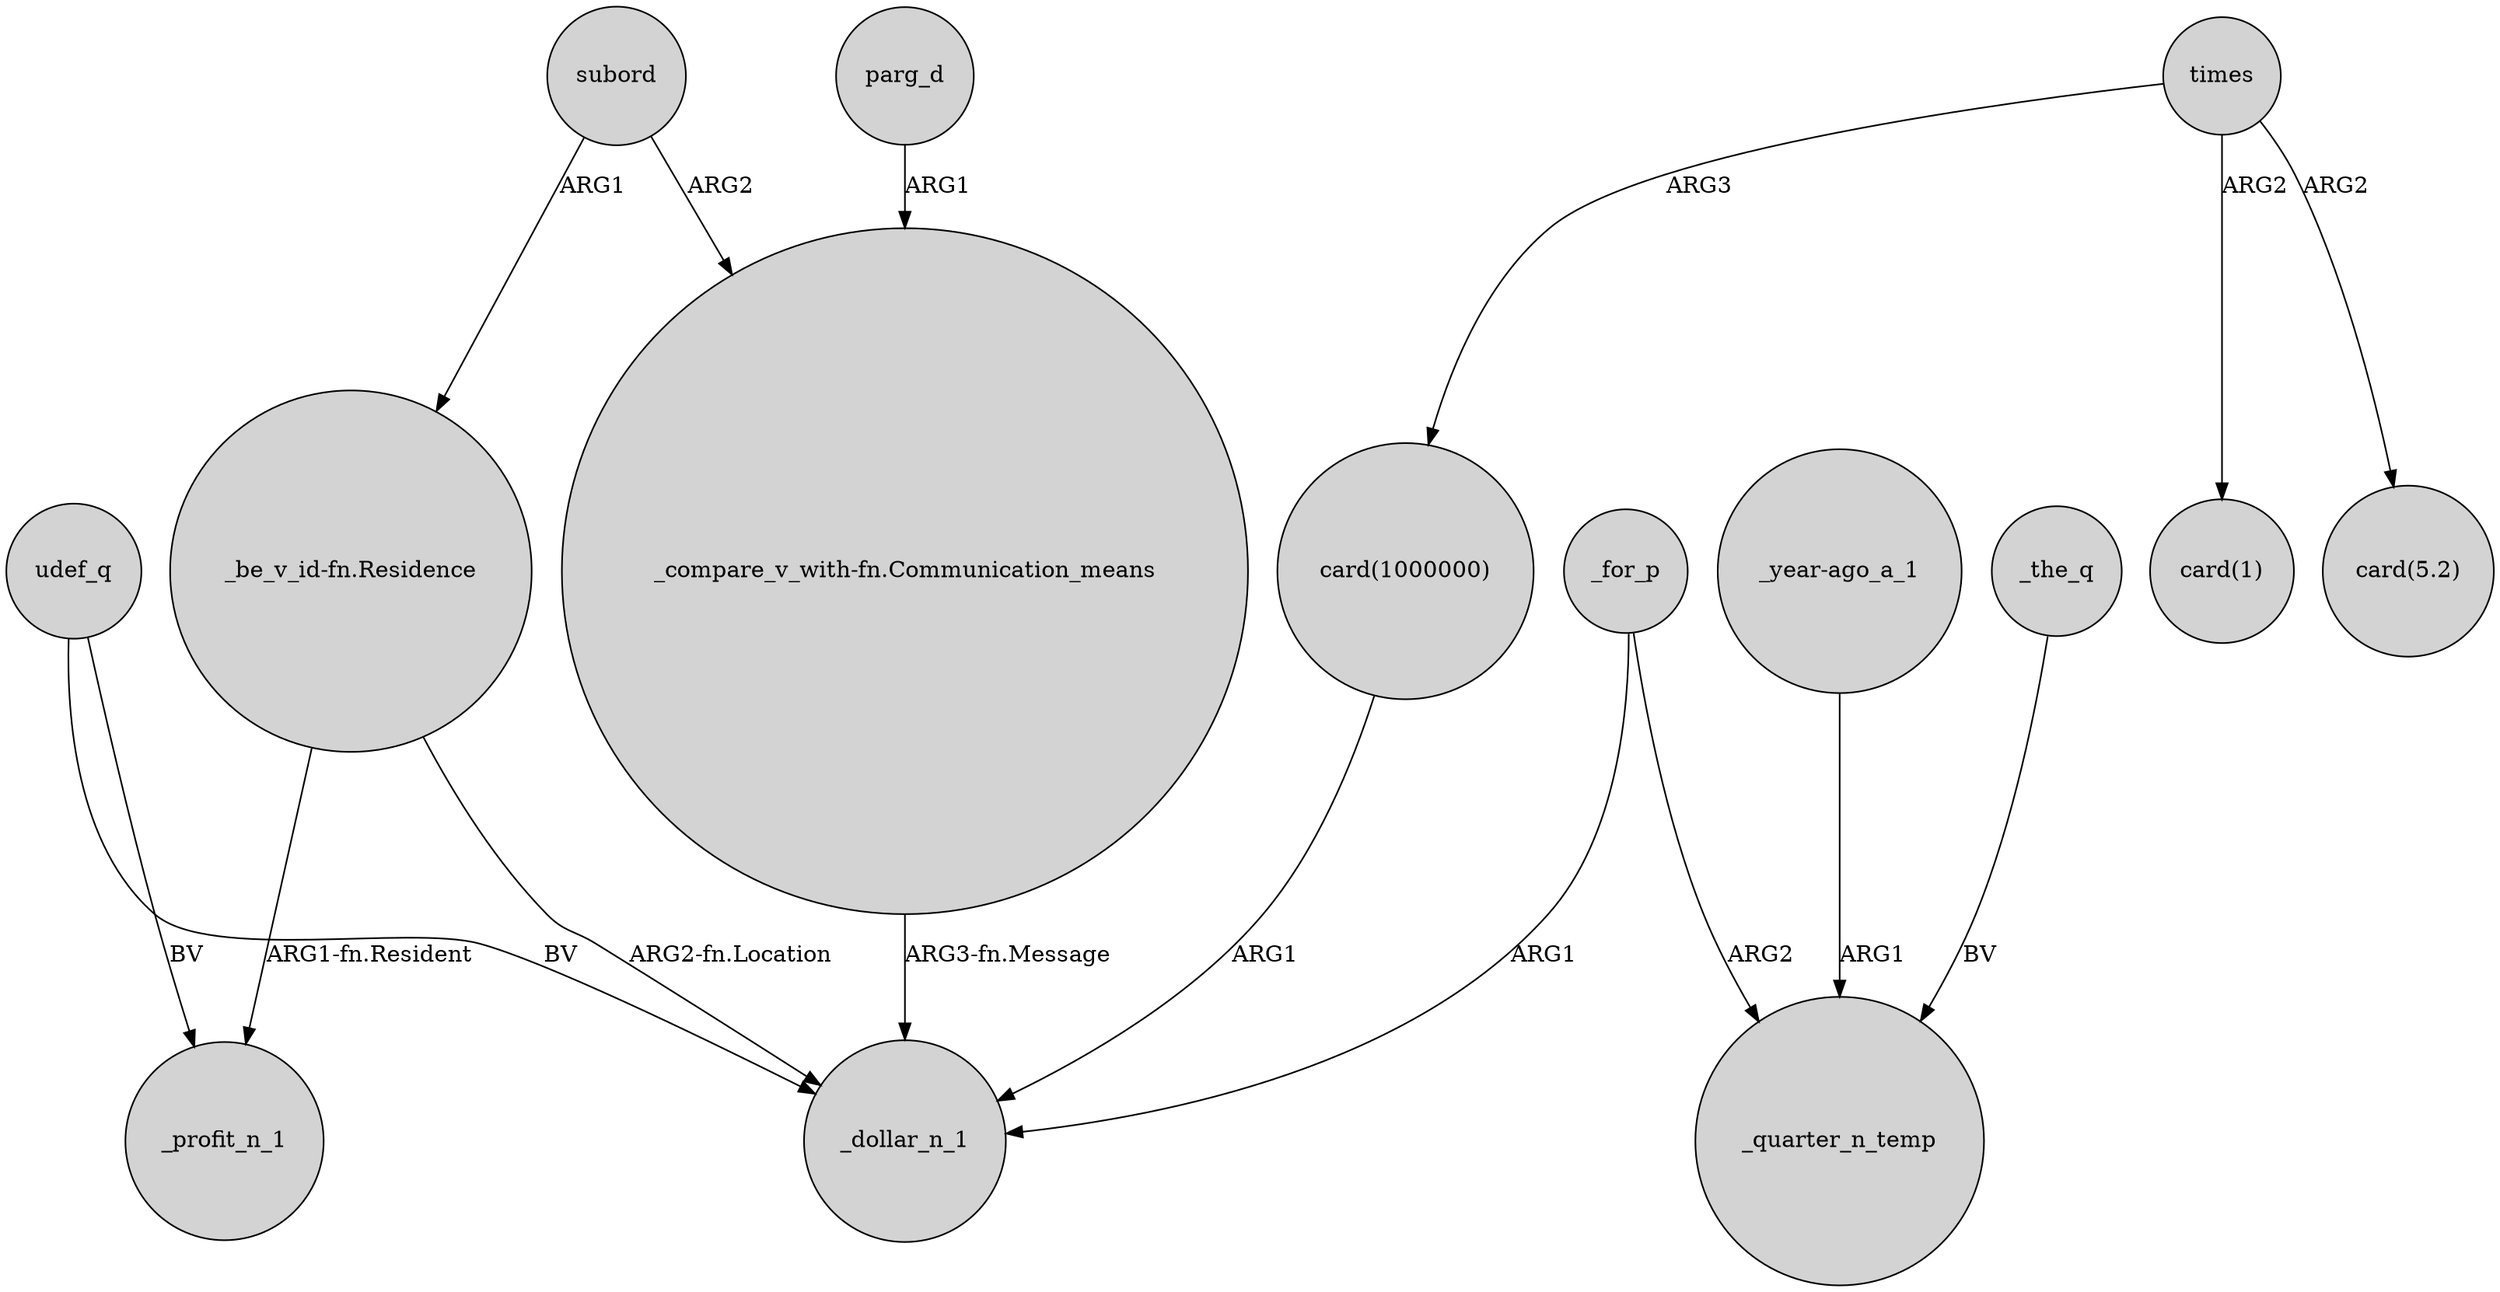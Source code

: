 digraph {
	node [shape=circle style=filled]
	times -> "card(1000000)" [label=ARG3]
	subord -> "_be_v_id-fn.Residence" [label=ARG1]
	_for_p -> _quarter_n_temp [label=ARG2]
	times -> "card(1)" [label=ARG2]
	"_compare_v_with-fn.Communication_means" -> _dollar_n_1 [label="ARG3-fn.Message"]
	udef_q -> _profit_n_1 [label=BV]
	subord -> "_compare_v_with-fn.Communication_means" [label=ARG2]
	"_be_v_id-fn.Residence" -> _dollar_n_1 [label="ARG2-fn.Location"]
	udef_q -> _dollar_n_1 [label=BV]
	"card(1000000)" -> _dollar_n_1 [label=ARG1]
	_for_p -> _dollar_n_1 [label=ARG1]
	"_year-ago_a_1" -> _quarter_n_temp [label=ARG1]
	parg_d -> "_compare_v_with-fn.Communication_means" [label=ARG1]
	"_be_v_id-fn.Residence" -> _profit_n_1 [label="ARG1-fn.Resident"]
	_the_q -> _quarter_n_temp [label=BV]
	times -> "card(5.2)" [label=ARG2]
}
